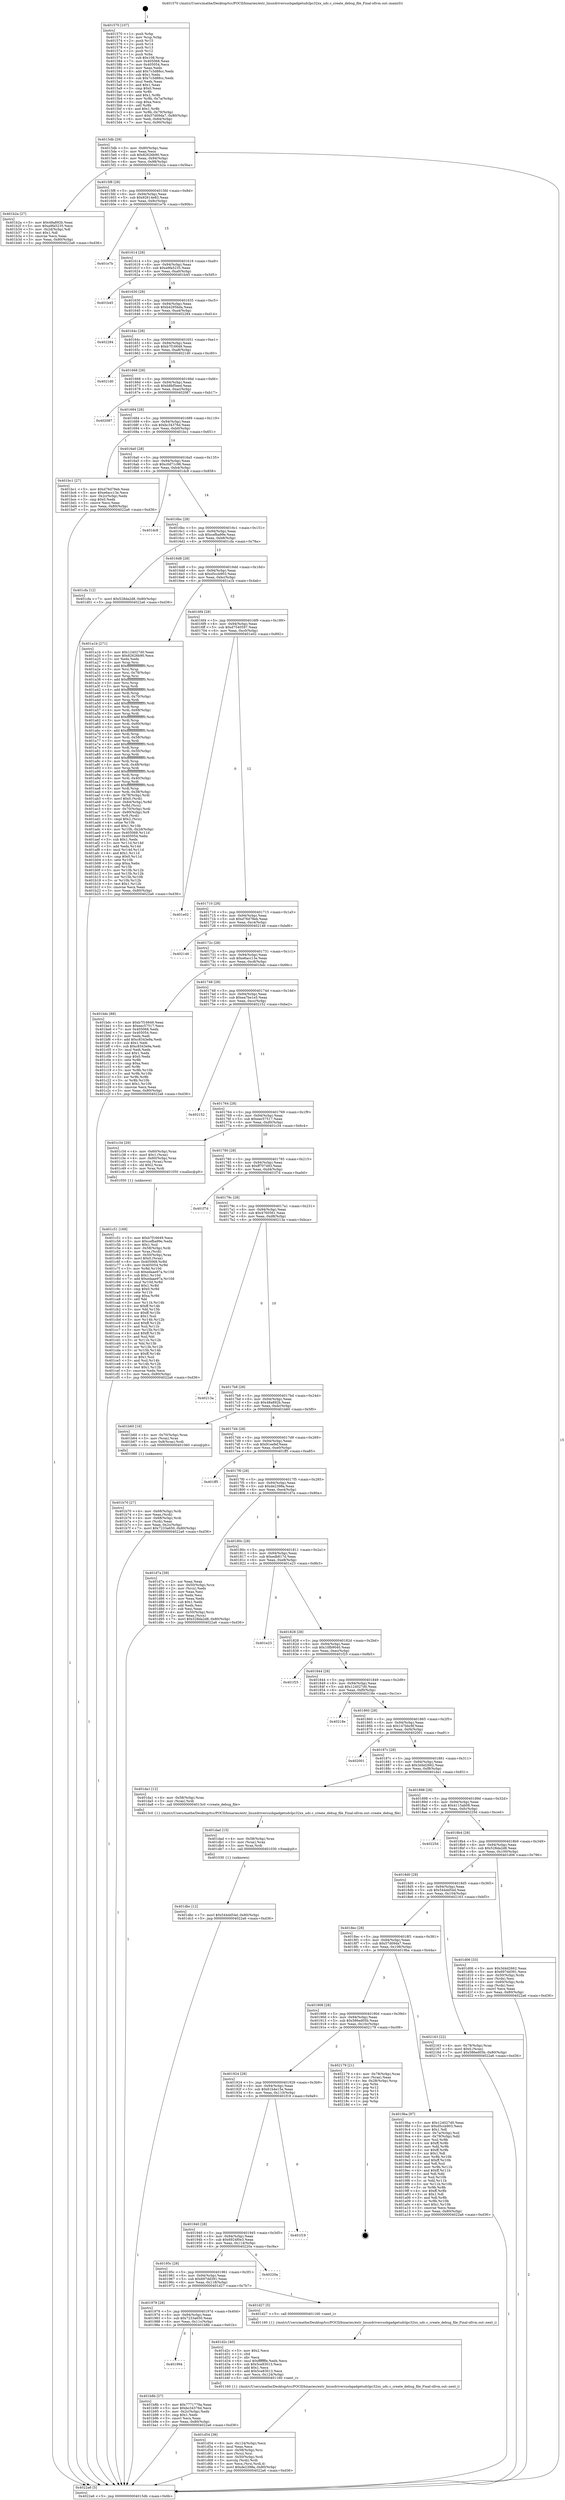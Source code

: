 digraph "0x401570" {
  label = "0x401570 (/mnt/c/Users/mathe/Desktop/tcc/POCII/binaries/extr_linuxdriversusbgadgetudclpc32xx_udc.c_create_debug_file_Final-ollvm.out::main(0))"
  labelloc = "t"
  node[shape=record]

  Entry [label="",width=0.3,height=0.3,shape=circle,fillcolor=black,style=filled]
  "0x4015db" [label="{
     0x4015db [29]\l
     | [instrs]\l
     &nbsp;&nbsp;0x4015db \<+3\>: mov -0x80(%rbp),%eax\l
     &nbsp;&nbsp;0x4015de \<+2\>: mov %eax,%ecx\l
     &nbsp;&nbsp;0x4015e0 \<+6\>: sub $0x82626b90,%ecx\l
     &nbsp;&nbsp;0x4015e6 \<+6\>: mov %eax,-0x94(%rbp)\l
     &nbsp;&nbsp;0x4015ec \<+6\>: mov %ecx,-0x98(%rbp)\l
     &nbsp;&nbsp;0x4015f2 \<+6\>: je 0000000000401b2a \<main+0x5ba\>\l
  }"]
  "0x401b2a" [label="{
     0x401b2a [27]\l
     | [instrs]\l
     &nbsp;&nbsp;0x401b2a \<+5\>: mov $0x48a892b,%eax\l
     &nbsp;&nbsp;0x401b2f \<+5\>: mov $0xa9fa5235,%ecx\l
     &nbsp;&nbsp;0x401b34 \<+3\>: mov -0x2d(%rbp),%dl\l
     &nbsp;&nbsp;0x401b37 \<+3\>: test $0x1,%dl\l
     &nbsp;&nbsp;0x401b3a \<+3\>: cmovne %ecx,%eax\l
     &nbsp;&nbsp;0x401b3d \<+3\>: mov %eax,-0x80(%rbp)\l
     &nbsp;&nbsp;0x401b40 \<+5\>: jmp 00000000004022a6 \<main+0xd36\>\l
  }"]
  "0x4015f8" [label="{
     0x4015f8 [28]\l
     | [instrs]\l
     &nbsp;&nbsp;0x4015f8 \<+5\>: jmp 00000000004015fd \<main+0x8d\>\l
     &nbsp;&nbsp;0x4015fd \<+6\>: mov -0x94(%rbp),%eax\l
     &nbsp;&nbsp;0x401603 \<+5\>: sub $0x92614e83,%eax\l
     &nbsp;&nbsp;0x401608 \<+6\>: mov %eax,-0x9c(%rbp)\l
     &nbsp;&nbsp;0x40160e \<+6\>: je 0000000000401e7b \<main+0x90b\>\l
  }"]
  Exit [label="",width=0.3,height=0.3,shape=circle,fillcolor=black,style=filled,peripheries=2]
  "0x401e7b" [label="{
     0x401e7b\l
  }", style=dashed]
  "0x401614" [label="{
     0x401614 [28]\l
     | [instrs]\l
     &nbsp;&nbsp;0x401614 \<+5\>: jmp 0000000000401619 \<main+0xa9\>\l
     &nbsp;&nbsp;0x401619 \<+6\>: mov -0x94(%rbp),%eax\l
     &nbsp;&nbsp;0x40161f \<+5\>: sub $0xa9fa5235,%eax\l
     &nbsp;&nbsp;0x401624 \<+6\>: mov %eax,-0xa0(%rbp)\l
     &nbsp;&nbsp;0x40162a \<+6\>: je 0000000000401b45 \<main+0x5d5\>\l
  }"]
  "0x401dbc" [label="{
     0x401dbc [12]\l
     | [instrs]\l
     &nbsp;&nbsp;0x401dbc \<+7\>: movl $0x544dd54d,-0x80(%rbp)\l
     &nbsp;&nbsp;0x401dc3 \<+5\>: jmp 00000000004022a6 \<main+0xd36\>\l
  }"]
  "0x401b45" [label="{
     0x401b45\l
  }", style=dashed]
  "0x401630" [label="{
     0x401630 [28]\l
     | [instrs]\l
     &nbsp;&nbsp;0x401630 \<+5\>: jmp 0000000000401635 \<main+0xc5\>\l
     &nbsp;&nbsp;0x401635 \<+6\>: mov -0x94(%rbp),%eax\l
     &nbsp;&nbsp;0x40163b \<+5\>: sub $0xb4295bda,%eax\l
     &nbsp;&nbsp;0x401640 \<+6\>: mov %eax,-0xa4(%rbp)\l
     &nbsp;&nbsp;0x401646 \<+6\>: je 0000000000402284 \<main+0xd14\>\l
  }"]
  "0x401dad" [label="{
     0x401dad [15]\l
     | [instrs]\l
     &nbsp;&nbsp;0x401dad \<+4\>: mov -0x58(%rbp),%rax\l
     &nbsp;&nbsp;0x401db1 \<+3\>: mov (%rax),%rax\l
     &nbsp;&nbsp;0x401db4 \<+3\>: mov %rax,%rdi\l
     &nbsp;&nbsp;0x401db7 \<+5\>: call 0000000000401030 \<free@plt\>\l
     | [calls]\l
     &nbsp;&nbsp;0x401030 \{1\} (unknown)\l
  }"]
  "0x402284" [label="{
     0x402284\l
  }", style=dashed]
  "0x40164c" [label="{
     0x40164c [28]\l
     | [instrs]\l
     &nbsp;&nbsp;0x40164c \<+5\>: jmp 0000000000401651 \<main+0xe1\>\l
     &nbsp;&nbsp;0x401651 \<+6\>: mov -0x94(%rbp),%eax\l
     &nbsp;&nbsp;0x401657 \<+5\>: sub $0xb7f16649,%eax\l
     &nbsp;&nbsp;0x40165c \<+6\>: mov %eax,-0xa8(%rbp)\l
     &nbsp;&nbsp;0x401662 \<+6\>: je 00000000004021d0 \<main+0xc60\>\l
  }"]
  "0x401d54" [label="{
     0x401d54 [38]\l
     | [instrs]\l
     &nbsp;&nbsp;0x401d54 \<+6\>: mov -0x124(%rbp),%ecx\l
     &nbsp;&nbsp;0x401d5a \<+3\>: imul %eax,%ecx\l
     &nbsp;&nbsp;0x401d5d \<+4\>: mov -0x58(%rbp),%rsi\l
     &nbsp;&nbsp;0x401d61 \<+3\>: mov (%rsi),%rsi\l
     &nbsp;&nbsp;0x401d64 \<+4\>: mov -0x50(%rbp),%rdi\l
     &nbsp;&nbsp;0x401d68 \<+3\>: movslq (%rdi),%rdi\l
     &nbsp;&nbsp;0x401d6b \<+3\>: mov %ecx,(%rsi,%rdi,4)\l
     &nbsp;&nbsp;0x401d6e \<+7\>: movl $0xde2398a,-0x80(%rbp)\l
     &nbsp;&nbsp;0x401d75 \<+5\>: jmp 00000000004022a6 \<main+0xd36\>\l
  }"]
  "0x4021d0" [label="{
     0x4021d0\l
  }", style=dashed]
  "0x401668" [label="{
     0x401668 [28]\l
     | [instrs]\l
     &nbsp;&nbsp;0x401668 \<+5\>: jmp 000000000040166d \<main+0xfd\>\l
     &nbsp;&nbsp;0x40166d \<+6\>: mov -0x94(%rbp),%eax\l
     &nbsp;&nbsp;0x401673 \<+5\>: sub $0xb8bf5eed,%eax\l
     &nbsp;&nbsp;0x401678 \<+6\>: mov %eax,-0xac(%rbp)\l
     &nbsp;&nbsp;0x40167e \<+6\>: je 0000000000402087 \<main+0xb17\>\l
  }"]
  "0x401d2c" [label="{
     0x401d2c [40]\l
     | [instrs]\l
     &nbsp;&nbsp;0x401d2c \<+5\>: mov $0x2,%ecx\l
     &nbsp;&nbsp;0x401d31 \<+1\>: cltd\l
     &nbsp;&nbsp;0x401d32 \<+2\>: idiv %ecx\l
     &nbsp;&nbsp;0x401d34 \<+6\>: imul $0xfffffffe,%edx,%ecx\l
     &nbsp;&nbsp;0x401d3a \<+6\>: sub $0x5ce83013,%ecx\l
     &nbsp;&nbsp;0x401d40 \<+3\>: add $0x1,%ecx\l
     &nbsp;&nbsp;0x401d43 \<+6\>: add $0x5ce83013,%ecx\l
     &nbsp;&nbsp;0x401d49 \<+6\>: mov %ecx,-0x124(%rbp)\l
     &nbsp;&nbsp;0x401d4f \<+5\>: call 0000000000401160 \<next_i\>\l
     | [calls]\l
     &nbsp;&nbsp;0x401160 \{1\} (/mnt/c/Users/mathe/Desktop/tcc/POCII/binaries/extr_linuxdriversusbgadgetudclpc32xx_udc.c_create_debug_file_Final-ollvm.out::next_i)\l
  }"]
  "0x402087" [label="{
     0x402087\l
  }", style=dashed]
  "0x401684" [label="{
     0x401684 [28]\l
     | [instrs]\l
     &nbsp;&nbsp;0x401684 \<+5\>: jmp 0000000000401689 \<main+0x119\>\l
     &nbsp;&nbsp;0x401689 \<+6\>: mov -0x94(%rbp),%eax\l
     &nbsp;&nbsp;0x40168f \<+5\>: sub $0xbc34376d,%eax\l
     &nbsp;&nbsp;0x401694 \<+6\>: mov %eax,-0xb0(%rbp)\l
     &nbsp;&nbsp;0x40169a \<+6\>: je 0000000000401bc1 \<main+0x651\>\l
  }"]
  "0x401c51" [label="{
     0x401c51 [169]\l
     | [instrs]\l
     &nbsp;&nbsp;0x401c51 \<+5\>: mov $0xb7f16649,%ecx\l
     &nbsp;&nbsp;0x401c56 \<+5\>: mov $0xcefba99e,%edx\l
     &nbsp;&nbsp;0x401c5b \<+3\>: mov $0x1,%sil\l
     &nbsp;&nbsp;0x401c5e \<+4\>: mov -0x58(%rbp),%rdi\l
     &nbsp;&nbsp;0x401c62 \<+3\>: mov %rax,(%rdi)\l
     &nbsp;&nbsp;0x401c65 \<+4\>: mov -0x50(%rbp),%rax\l
     &nbsp;&nbsp;0x401c69 \<+6\>: movl $0x0,(%rax)\l
     &nbsp;&nbsp;0x401c6f \<+8\>: mov 0x405068,%r8d\l
     &nbsp;&nbsp;0x401c77 \<+8\>: mov 0x405054,%r9d\l
     &nbsp;&nbsp;0x401c7f \<+3\>: mov %r8d,%r10d\l
     &nbsp;&nbsp;0x401c82 \<+7\>: sub $0xedaae97a,%r10d\l
     &nbsp;&nbsp;0x401c89 \<+4\>: sub $0x1,%r10d\l
     &nbsp;&nbsp;0x401c8d \<+7\>: add $0xedaae97a,%r10d\l
     &nbsp;&nbsp;0x401c94 \<+4\>: imul %r10d,%r8d\l
     &nbsp;&nbsp;0x401c98 \<+4\>: and $0x1,%r8d\l
     &nbsp;&nbsp;0x401c9c \<+4\>: cmp $0x0,%r8d\l
     &nbsp;&nbsp;0x401ca0 \<+4\>: sete %r11b\l
     &nbsp;&nbsp;0x401ca4 \<+4\>: cmp $0xa,%r9d\l
     &nbsp;&nbsp;0x401ca8 \<+3\>: setl %bl\l
     &nbsp;&nbsp;0x401cab \<+3\>: mov %r11b,%r14b\l
     &nbsp;&nbsp;0x401cae \<+4\>: xor $0xff,%r14b\l
     &nbsp;&nbsp;0x401cb2 \<+3\>: mov %bl,%r15b\l
     &nbsp;&nbsp;0x401cb5 \<+4\>: xor $0xff,%r15b\l
     &nbsp;&nbsp;0x401cb9 \<+4\>: xor $0x1,%sil\l
     &nbsp;&nbsp;0x401cbd \<+3\>: mov %r14b,%r12b\l
     &nbsp;&nbsp;0x401cc0 \<+4\>: and $0xff,%r12b\l
     &nbsp;&nbsp;0x401cc4 \<+3\>: and %sil,%r11b\l
     &nbsp;&nbsp;0x401cc7 \<+3\>: mov %r15b,%r13b\l
     &nbsp;&nbsp;0x401cca \<+4\>: and $0xff,%r13b\l
     &nbsp;&nbsp;0x401cce \<+3\>: and %sil,%bl\l
     &nbsp;&nbsp;0x401cd1 \<+3\>: or %r11b,%r12b\l
     &nbsp;&nbsp;0x401cd4 \<+3\>: or %bl,%r13b\l
     &nbsp;&nbsp;0x401cd7 \<+3\>: xor %r13b,%r12b\l
     &nbsp;&nbsp;0x401cda \<+3\>: or %r15b,%r14b\l
     &nbsp;&nbsp;0x401cdd \<+4\>: xor $0xff,%r14b\l
     &nbsp;&nbsp;0x401ce1 \<+4\>: or $0x1,%sil\l
     &nbsp;&nbsp;0x401ce5 \<+3\>: and %sil,%r14b\l
     &nbsp;&nbsp;0x401ce8 \<+3\>: or %r14b,%r12b\l
     &nbsp;&nbsp;0x401ceb \<+4\>: test $0x1,%r12b\l
     &nbsp;&nbsp;0x401cef \<+3\>: cmovne %edx,%ecx\l
     &nbsp;&nbsp;0x401cf2 \<+3\>: mov %ecx,-0x80(%rbp)\l
     &nbsp;&nbsp;0x401cf5 \<+5\>: jmp 00000000004022a6 \<main+0xd36\>\l
  }"]
  "0x401bc1" [label="{
     0x401bc1 [27]\l
     | [instrs]\l
     &nbsp;&nbsp;0x401bc1 \<+5\>: mov $0xd76d78eb,%eax\l
     &nbsp;&nbsp;0x401bc6 \<+5\>: mov $0xe6acc13e,%ecx\l
     &nbsp;&nbsp;0x401bcb \<+3\>: mov -0x2c(%rbp),%edx\l
     &nbsp;&nbsp;0x401bce \<+3\>: cmp $0x0,%edx\l
     &nbsp;&nbsp;0x401bd1 \<+3\>: cmove %ecx,%eax\l
     &nbsp;&nbsp;0x401bd4 \<+3\>: mov %eax,-0x80(%rbp)\l
     &nbsp;&nbsp;0x401bd7 \<+5\>: jmp 00000000004022a6 \<main+0xd36\>\l
  }"]
  "0x4016a0" [label="{
     0x4016a0 [28]\l
     | [instrs]\l
     &nbsp;&nbsp;0x4016a0 \<+5\>: jmp 00000000004016a5 \<main+0x135\>\l
     &nbsp;&nbsp;0x4016a5 \<+6\>: mov -0x94(%rbp),%eax\l
     &nbsp;&nbsp;0x4016ab \<+5\>: sub $0xc0d71c96,%eax\l
     &nbsp;&nbsp;0x4016b0 \<+6\>: mov %eax,-0xb4(%rbp)\l
     &nbsp;&nbsp;0x4016b6 \<+6\>: je 0000000000401dc8 \<main+0x858\>\l
  }"]
  "0x401994" [label="{
     0x401994\l
  }", style=dashed]
  "0x401dc8" [label="{
     0x401dc8\l
  }", style=dashed]
  "0x4016bc" [label="{
     0x4016bc [28]\l
     | [instrs]\l
     &nbsp;&nbsp;0x4016bc \<+5\>: jmp 00000000004016c1 \<main+0x151\>\l
     &nbsp;&nbsp;0x4016c1 \<+6\>: mov -0x94(%rbp),%eax\l
     &nbsp;&nbsp;0x4016c7 \<+5\>: sub $0xcefba99e,%eax\l
     &nbsp;&nbsp;0x4016cc \<+6\>: mov %eax,-0xb8(%rbp)\l
     &nbsp;&nbsp;0x4016d2 \<+6\>: je 0000000000401cfa \<main+0x78a\>\l
  }"]
  "0x401b8b" [label="{
     0x401b8b [27]\l
     | [instrs]\l
     &nbsp;&nbsp;0x401b8b \<+5\>: mov $0x7771779a,%eax\l
     &nbsp;&nbsp;0x401b90 \<+5\>: mov $0xbc34376d,%ecx\l
     &nbsp;&nbsp;0x401b95 \<+3\>: mov -0x2c(%rbp),%edx\l
     &nbsp;&nbsp;0x401b98 \<+3\>: cmp $0x1,%edx\l
     &nbsp;&nbsp;0x401b9b \<+3\>: cmovl %ecx,%eax\l
     &nbsp;&nbsp;0x401b9e \<+3\>: mov %eax,-0x80(%rbp)\l
     &nbsp;&nbsp;0x401ba1 \<+5\>: jmp 00000000004022a6 \<main+0xd36\>\l
  }"]
  "0x401cfa" [label="{
     0x401cfa [12]\l
     | [instrs]\l
     &nbsp;&nbsp;0x401cfa \<+7\>: movl $0x528da2d8,-0x80(%rbp)\l
     &nbsp;&nbsp;0x401d01 \<+5\>: jmp 00000000004022a6 \<main+0xd36\>\l
  }"]
  "0x4016d8" [label="{
     0x4016d8 [28]\l
     | [instrs]\l
     &nbsp;&nbsp;0x4016d8 \<+5\>: jmp 00000000004016dd \<main+0x16d\>\l
     &nbsp;&nbsp;0x4016dd \<+6\>: mov -0x94(%rbp),%eax\l
     &nbsp;&nbsp;0x4016e3 \<+5\>: sub $0xd5ccb903,%eax\l
     &nbsp;&nbsp;0x4016e8 \<+6\>: mov %eax,-0xbc(%rbp)\l
     &nbsp;&nbsp;0x4016ee \<+6\>: je 0000000000401a1b \<main+0x4ab\>\l
  }"]
  "0x401978" [label="{
     0x401978 [28]\l
     | [instrs]\l
     &nbsp;&nbsp;0x401978 \<+5\>: jmp 000000000040197d \<main+0x40d\>\l
     &nbsp;&nbsp;0x40197d \<+6\>: mov -0x94(%rbp),%eax\l
     &nbsp;&nbsp;0x401983 \<+5\>: sub $0x7233a650,%eax\l
     &nbsp;&nbsp;0x401988 \<+6\>: mov %eax,-0x11c(%rbp)\l
     &nbsp;&nbsp;0x40198e \<+6\>: je 0000000000401b8b \<main+0x61b\>\l
  }"]
  "0x401a1b" [label="{
     0x401a1b [271]\l
     | [instrs]\l
     &nbsp;&nbsp;0x401a1b \<+5\>: mov $0x124027d0,%eax\l
     &nbsp;&nbsp;0x401a20 \<+5\>: mov $0x82626b90,%ecx\l
     &nbsp;&nbsp;0x401a25 \<+2\>: xor %edx,%edx\l
     &nbsp;&nbsp;0x401a27 \<+3\>: mov %rsp,%rsi\l
     &nbsp;&nbsp;0x401a2a \<+4\>: add $0xfffffffffffffff0,%rsi\l
     &nbsp;&nbsp;0x401a2e \<+3\>: mov %rsi,%rsp\l
     &nbsp;&nbsp;0x401a31 \<+4\>: mov %rsi,-0x78(%rbp)\l
     &nbsp;&nbsp;0x401a35 \<+3\>: mov %rsp,%rsi\l
     &nbsp;&nbsp;0x401a38 \<+4\>: add $0xfffffffffffffff0,%rsi\l
     &nbsp;&nbsp;0x401a3c \<+3\>: mov %rsi,%rsp\l
     &nbsp;&nbsp;0x401a3f \<+3\>: mov %rsp,%rdi\l
     &nbsp;&nbsp;0x401a42 \<+4\>: add $0xfffffffffffffff0,%rdi\l
     &nbsp;&nbsp;0x401a46 \<+3\>: mov %rdi,%rsp\l
     &nbsp;&nbsp;0x401a49 \<+4\>: mov %rdi,-0x70(%rbp)\l
     &nbsp;&nbsp;0x401a4d \<+3\>: mov %rsp,%rdi\l
     &nbsp;&nbsp;0x401a50 \<+4\>: add $0xfffffffffffffff0,%rdi\l
     &nbsp;&nbsp;0x401a54 \<+3\>: mov %rdi,%rsp\l
     &nbsp;&nbsp;0x401a57 \<+4\>: mov %rdi,-0x68(%rbp)\l
     &nbsp;&nbsp;0x401a5b \<+3\>: mov %rsp,%rdi\l
     &nbsp;&nbsp;0x401a5e \<+4\>: add $0xfffffffffffffff0,%rdi\l
     &nbsp;&nbsp;0x401a62 \<+3\>: mov %rdi,%rsp\l
     &nbsp;&nbsp;0x401a65 \<+4\>: mov %rdi,-0x60(%rbp)\l
     &nbsp;&nbsp;0x401a69 \<+3\>: mov %rsp,%rdi\l
     &nbsp;&nbsp;0x401a6c \<+4\>: add $0xfffffffffffffff0,%rdi\l
     &nbsp;&nbsp;0x401a70 \<+3\>: mov %rdi,%rsp\l
     &nbsp;&nbsp;0x401a73 \<+4\>: mov %rdi,-0x58(%rbp)\l
     &nbsp;&nbsp;0x401a77 \<+3\>: mov %rsp,%rdi\l
     &nbsp;&nbsp;0x401a7a \<+4\>: add $0xfffffffffffffff0,%rdi\l
     &nbsp;&nbsp;0x401a7e \<+3\>: mov %rdi,%rsp\l
     &nbsp;&nbsp;0x401a81 \<+4\>: mov %rdi,-0x50(%rbp)\l
     &nbsp;&nbsp;0x401a85 \<+3\>: mov %rsp,%rdi\l
     &nbsp;&nbsp;0x401a88 \<+4\>: add $0xfffffffffffffff0,%rdi\l
     &nbsp;&nbsp;0x401a8c \<+3\>: mov %rdi,%rsp\l
     &nbsp;&nbsp;0x401a8f \<+4\>: mov %rdi,-0x48(%rbp)\l
     &nbsp;&nbsp;0x401a93 \<+3\>: mov %rsp,%rdi\l
     &nbsp;&nbsp;0x401a96 \<+4\>: add $0xfffffffffffffff0,%rdi\l
     &nbsp;&nbsp;0x401a9a \<+3\>: mov %rdi,%rsp\l
     &nbsp;&nbsp;0x401a9d \<+4\>: mov %rdi,-0x40(%rbp)\l
     &nbsp;&nbsp;0x401aa1 \<+3\>: mov %rsp,%rdi\l
     &nbsp;&nbsp;0x401aa4 \<+4\>: add $0xfffffffffffffff0,%rdi\l
     &nbsp;&nbsp;0x401aa8 \<+3\>: mov %rdi,%rsp\l
     &nbsp;&nbsp;0x401aab \<+4\>: mov %rdi,-0x38(%rbp)\l
     &nbsp;&nbsp;0x401aaf \<+4\>: mov -0x78(%rbp),%rdi\l
     &nbsp;&nbsp;0x401ab3 \<+6\>: movl $0x0,(%rdi)\l
     &nbsp;&nbsp;0x401ab9 \<+7\>: mov -0x84(%rbp),%r8d\l
     &nbsp;&nbsp;0x401ac0 \<+3\>: mov %r8d,(%rsi)\l
     &nbsp;&nbsp;0x401ac3 \<+4\>: mov -0x70(%rbp),%rdi\l
     &nbsp;&nbsp;0x401ac7 \<+7\>: mov -0x90(%rbp),%r9\l
     &nbsp;&nbsp;0x401ace \<+3\>: mov %r9,(%rdi)\l
     &nbsp;&nbsp;0x401ad1 \<+3\>: cmpl $0x2,(%rsi)\l
     &nbsp;&nbsp;0x401ad4 \<+4\>: setne %r10b\l
     &nbsp;&nbsp;0x401ad8 \<+4\>: and $0x1,%r10b\l
     &nbsp;&nbsp;0x401adc \<+4\>: mov %r10b,-0x2d(%rbp)\l
     &nbsp;&nbsp;0x401ae0 \<+8\>: mov 0x405068,%r11d\l
     &nbsp;&nbsp;0x401ae8 \<+7\>: mov 0x405054,%ebx\l
     &nbsp;&nbsp;0x401aef \<+3\>: sub $0x1,%edx\l
     &nbsp;&nbsp;0x401af2 \<+3\>: mov %r11d,%r14d\l
     &nbsp;&nbsp;0x401af5 \<+3\>: add %edx,%r14d\l
     &nbsp;&nbsp;0x401af8 \<+4\>: imul %r14d,%r11d\l
     &nbsp;&nbsp;0x401afc \<+4\>: and $0x1,%r11d\l
     &nbsp;&nbsp;0x401b00 \<+4\>: cmp $0x0,%r11d\l
     &nbsp;&nbsp;0x401b04 \<+4\>: sete %r10b\l
     &nbsp;&nbsp;0x401b08 \<+3\>: cmp $0xa,%ebx\l
     &nbsp;&nbsp;0x401b0b \<+4\>: setl %r15b\l
     &nbsp;&nbsp;0x401b0f \<+3\>: mov %r10b,%r12b\l
     &nbsp;&nbsp;0x401b12 \<+3\>: and %r15b,%r12b\l
     &nbsp;&nbsp;0x401b15 \<+3\>: xor %r15b,%r10b\l
     &nbsp;&nbsp;0x401b18 \<+3\>: or %r10b,%r12b\l
     &nbsp;&nbsp;0x401b1b \<+4\>: test $0x1,%r12b\l
     &nbsp;&nbsp;0x401b1f \<+3\>: cmovne %ecx,%eax\l
     &nbsp;&nbsp;0x401b22 \<+3\>: mov %eax,-0x80(%rbp)\l
     &nbsp;&nbsp;0x401b25 \<+5\>: jmp 00000000004022a6 \<main+0xd36\>\l
  }"]
  "0x4016f4" [label="{
     0x4016f4 [28]\l
     | [instrs]\l
     &nbsp;&nbsp;0x4016f4 \<+5\>: jmp 00000000004016f9 \<main+0x189\>\l
     &nbsp;&nbsp;0x4016f9 \<+6\>: mov -0x94(%rbp),%eax\l
     &nbsp;&nbsp;0x4016ff \<+5\>: sub $0xd7540597,%eax\l
     &nbsp;&nbsp;0x401704 \<+6\>: mov %eax,-0xc0(%rbp)\l
     &nbsp;&nbsp;0x40170a \<+6\>: je 0000000000401e02 \<main+0x892\>\l
  }"]
  "0x401d27" [label="{
     0x401d27 [5]\l
     | [instrs]\l
     &nbsp;&nbsp;0x401d27 \<+5\>: call 0000000000401160 \<next_i\>\l
     | [calls]\l
     &nbsp;&nbsp;0x401160 \{1\} (/mnt/c/Users/mathe/Desktop/tcc/POCII/binaries/extr_linuxdriversusbgadgetudclpc32xx_udc.c_create_debug_file_Final-ollvm.out::next_i)\l
  }"]
  "0x401e02" [label="{
     0x401e02\l
  }", style=dashed]
  "0x401710" [label="{
     0x401710 [28]\l
     | [instrs]\l
     &nbsp;&nbsp;0x401710 \<+5\>: jmp 0000000000401715 \<main+0x1a5\>\l
     &nbsp;&nbsp;0x401715 \<+6\>: mov -0x94(%rbp),%eax\l
     &nbsp;&nbsp;0x40171b \<+5\>: sub $0xd76d78eb,%eax\l
     &nbsp;&nbsp;0x401720 \<+6\>: mov %eax,-0xc4(%rbp)\l
     &nbsp;&nbsp;0x401726 \<+6\>: je 0000000000402146 \<main+0xbd6\>\l
  }"]
  "0x40195c" [label="{
     0x40195c [28]\l
     | [instrs]\l
     &nbsp;&nbsp;0x40195c \<+5\>: jmp 0000000000401961 \<main+0x3f1\>\l
     &nbsp;&nbsp;0x401961 \<+6\>: mov -0x94(%rbp),%eax\l
     &nbsp;&nbsp;0x401967 \<+5\>: sub $0x697dd391,%eax\l
     &nbsp;&nbsp;0x40196c \<+6\>: mov %eax,-0x118(%rbp)\l
     &nbsp;&nbsp;0x401972 \<+6\>: je 0000000000401d27 \<main+0x7b7\>\l
  }"]
  "0x402146" [label="{
     0x402146\l
  }", style=dashed]
  "0x40172c" [label="{
     0x40172c [28]\l
     | [instrs]\l
     &nbsp;&nbsp;0x40172c \<+5\>: jmp 0000000000401731 \<main+0x1c1\>\l
     &nbsp;&nbsp;0x401731 \<+6\>: mov -0x94(%rbp),%eax\l
     &nbsp;&nbsp;0x401737 \<+5\>: sub $0xe6acc13e,%eax\l
     &nbsp;&nbsp;0x40173c \<+6\>: mov %eax,-0xc8(%rbp)\l
     &nbsp;&nbsp;0x401742 \<+6\>: je 0000000000401bdc \<main+0x66c\>\l
  }"]
  "0x40220a" [label="{
     0x40220a\l
  }", style=dashed]
  "0x401bdc" [label="{
     0x401bdc [88]\l
     | [instrs]\l
     &nbsp;&nbsp;0x401bdc \<+5\>: mov $0xb7f16649,%eax\l
     &nbsp;&nbsp;0x401be1 \<+5\>: mov $0xeec57517,%ecx\l
     &nbsp;&nbsp;0x401be6 \<+7\>: mov 0x405068,%edx\l
     &nbsp;&nbsp;0x401bed \<+7\>: mov 0x405054,%esi\l
     &nbsp;&nbsp;0x401bf4 \<+2\>: mov %edx,%edi\l
     &nbsp;&nbsp;0x401bf6 \<+6\>: add $0xc8343e9a,%edi\l
     &nbsp;&nbsp;0x401bfc \<+3\>: sub $0x1,%edi\l
     &nbsp;&nbsp;0x401bff \<+6\>: sub $0xc8343e9a,%edi\l
     &nbsp;&nbsp;0x401c05 \<+3\>: imul %edi,%edx\l
     &nbsp;&nbsp;0x401c08 \<+3\>: and $0x1,%edx\l
     &nbsp;&nbsp;0x401c0b \<+3\>: cmp $0x0,%edx\l
     &nbsp;&nbsp;0x401c0e \<+4\>: sete %r8b\l
     &nbsp;&nbsp;0x401c12 \<+3\>: cmp $0xa,%esi\l
     &nbsp;&nbsp;0x401c15 \<+4\>: setl %r9b\l
     &nbsp;&nbsp;0x401c19 \<+3\>: mov %r8b,%r10b\l
     &nbsp;&nbsp;0x401c1c \<+3\>: and %r9b,%r10b\l
     &nbsp;&nbsp;0x401c1f \<+3\>: xor %r9b,%r8b\l
     &nbsp;&nbsp;0x401c22 \<+3\>: or %r8b,%r10b\l
     &nbsp;&nbsp;0x401c25 \<+4\>: test $0x1,%r10b\l
     &nbsp;&nbsp;0x401c29 \<+3\>: cmovne %ecx,%eax\l
     &nbsp;&nbsp;0x401c2c \<+3\>: mov %eax,-0x80(%rbp)\l
     &nbsp;&nbsp;0x401c2f \<+5\>: jmp 00000000004022a6 \<main+0xd36\>\l
  }"]
  "0x401748" [label="{
     0x401748 [28]\l
     | [instrs]\l
     &nbsp;&nbsp;0x401748 \<+5\>: jmp 000000000040174d \<main+0x1dd\>\l
     &nbsp;&nbsp;0x40174d \<+6\>: mov -0x94(%rbp),%eax\l
     &nbsp;&nbsp;0x401753 \<+5\>: sub $0xea7be1e5,%eax\l
     &nbsp;&nbsp;0x401758 \<+6\>: mov %eax,-0xcc(%rbp)\l
     &nbsp;&nbsp;0x40175e \<+6\>: je 0000000000402152 \<main+0xbe2\>\l
  }"]
  "0x401940" [label="{
     0x401940 [28]\l
     | [instrs]\l
     &nbsp;&nbsp;0x401940 \<+5\>: jmp 0000000000401945 \<main+0x3d5\>\l
     &nbsp;&nbsp;0x401945 \<+6\>: mov -0x94(%rbp),%eax\l
     &nbsp;&nbsp;0x40194b \<+5\>: sub $0x6924f0e3,%eax\l
     &nbsp;&nbsp;0x401950 \<+6\>: mov %eax,-0x114(%rbp)\l
     &nbsp;&nbsp;0x401956 \<+6\>: je 000000000040220a \<main+0xc9a\>\l
  }"]
  "0x402152" [label="{
     0x402152\l
  }", style=dashed]
  "0x401764" [label="{
     0x401764 [28]\l
     | [instrs]\l
     &nbsp;&nbsp;0x401764 \<+5\>: jmp 0000000000401769 \<main+0x1f9\>\l
     &nbsp;&nbsp;0x401769 \<+6\>: mov -0x94(%rbp),%eax\l
     &nbsp;&nbsp;0x40176f \<+5\>: sub $0xeec57517,%eax\l
     &nbsp;&nbsp;0x401774 \<+6\>: mov %eax,-0xd0(%rbp)\l
     &nbsp;&nbsp;0x40177a \<+6\>: je 0000000000401c34 \<main+0x6c4\>\l
  }"]
  "0x401f19" [label="{
     0x401f19\l
  }", style=dashed]
  "0x401c34" [label="{
     0x401c34 [29]\l
     | [instrs]\l
     &nbsp;&nbsp;0x401c34 \<+4\>: mov -0x60(%rbp),%rax\l
     &nbsp;&nbsp;0x401c38 \<+6\>: movl $0x1,(%rax)\l
     &nbsp;&nbsp;0x401c3e \<+4\>: mov -0x60(%rbp),%rax\l
     &nbsp;&nbsp;0x401c42 \<+3\>: movslq (%rax),%rax\l
     &nbsp;&nbsp;0x401c45 \<+4\>: shl $0x2,%rax\l
     &nbsp;&nbsp;0x401c49 \<+3\>: mov %rax,%rdi\l
     &nbsp;&nbsp;0x401c4c \<+5\>: call 0000000000401050 \<malloc@plt\>\l
     | [calls]\l
     &nbsp;&nbsp;0x401050 \{1\} (unknown)\l
  }"]
  "0x401780" [label="{
     0x401780 [28]\l
     | [instrs]\l
     &nbsp;&nbsp;0x401780 \<+5\>: jmp 0000000000401785 \<main+0x215\>\l
     &nbsp;&nbsp;0x401785 \<+6\>: mov -0x94(%rbp),%eax\l
     &nbsp;&nbsp;0x40178b \<+5\>: sub $0xff707493,%eax\l
     &nbsp;&nbsp;0x401790 \<+6\>: mov %eax,-0xd4(%rbp)\l
     &nbsp;&nbsp;0x401796 \<+6\>: je 0000000000401f7d \<main+0xa0d\>\l
  }"]
  "0x401924" [label="{
     0x401924 [28]\l
     | [instrs]\l
     &nbsp;&nbsp;0x401924 \<+5\>: jmp 0000000000401929 \<main+0x3b9\>\l
     &nbsp;&nbsp;0x401929 \<+6\>: mov -0x94(%rbp),%eax\l
     &nbsp;&nbsp;0x40192f \<+5\>: sub $0x61b4e15e,%eax\l
     &nbsp;&nbsp;0x401934 \<+6\>: mov %eax,-0x110(%rbp)\l
     &nbsp;&nbsp;0x40193a \<+6\>: je 0000000000401f19 \<main+0x9a9\>\l
  }"]
  "0x401f7d" [label="{
     0x401f7d\l
  }", style=dashed]
  "0x40179c" [label="{
     0x40179c [28]\l
     | [instrs]\l
     &nbsp;&nbsp;0x40179c \<+5\>: jmp 00000000004017a1 \<main+0x231\>\l
     &nbsp;&nbsp;0x4017a1 \<+6\>: mov -0x94(%rbp),%eax\l
     &nbsp;&nbsp;0x4017a7 \<+5\>: sub $0x4760561,%eax\l
     &nbsp;&nbsp;0x4017ac \<+6\>: mov %eax,-0xd8(%rbp)\l
     &nbsp;&nbsp;0x4017b2 \<+6\>: je 000000000040213a \<main+0xbca\>\l
  }"]
  "0x402179" [label="{
     0x402179 [21]\l
     | [instrs]\l
     &nbsp;&nbsp;0x402179 \<+4\>: mov -0x78(%rbp),%rax\l
     &nbsp;&nbsp;0x40217d \<+2\>: mov (%rax),%eax\l
     &nbsp;&nbsp;0x40217f \<+4\>: lea -0x28(%rbp),%rsp\l
     &nbsp;&nbsp;0x402183 \<+1\>: pop %rbx\l
     &nbsp;&nbsp;0x402184 \<+2\>: pop %r12\l
     &nbsp;&nbsp;0x402186 \<+2\>: pop %r13\l
     &nbsp;&nbsp;0x402188 \<+2\>: pop %r14\l
     &nbsp;&nbsp;0x40218a \<+2\>: pop %r15\l
     &nbsp;&nbsp;0x40218c \<+1\>: pop %rbp\l
     &nbsp;&nbsp;0x40218d \<+1\>: ret\l
  }"]
  "0x40213a" [label="{
     0x40213a\l
  }", style=dashed]
  "0x4017b8" [label="{
     0x4017b8 [28]\l
     | [instrs]\l
     &nbsp;&nbsp;0x4017b8 \<+5\>: jmp 00000000004017bd \<main+0x24d\>\l
     &nbsp;&nbsp;0x4017bd \<+6\>: mov -0x94(%rbp),%eax\l
     &nbsp;&nbsp;0x4017c3 \<+5\>: sub $0x48a892b,%eax\l
     &nbsp;&nbsp;0x4017c8 \<+6\>: mov %eax,-0xdc(%rbp)\l
     &nbsp;&nbsp;0x4017ce \<+6\>: je 0000000000401b60 \<main+0x5f0\>\l
  }"]
  "0x401b70" [label="{
     0x401b70 [27]\l
     | [instrs]\l
     &nbsp;&nbsp;0x401b70 \<+4\>: mov -0x68(%rbp),%rdi\l
     &nbsp;&nbsp;0x401b74 \<+2\>: mov %eax,(%rdi)\l
     &nbsp;&nbsp;0x401b76 \<+4\>: mov -0x68(%rbp),%rdi\l
     &nbsp;&nbsp;0x401b7a \<+2\>: mov (%rdi),%eax\l
     &nbsp;&nbsp;0x401b7c \<+3\>: mov %eax,-0x2c(%rbp)\l
     &nbsp;&nbsp;0x401b7f \<+7\>: movl $0x7233a650,-0x80(%rbp)\l
     &nbsp;&nbsp;0x401b86 \<+5\>: jmp 00000000004022a6 \<main+0xd36\>\l
  }"]
  "0x401b60" [label="{
     0x401b60 [16]\l
     | [instrs]\l
     &nbsp;&nbsp;0x401b60 \<+4\>: mov -0x70(%rbp),%rax\l
     &nbsp;&nbsp;0x401b64 \<+3\>: mov (%rax),%rax\l
     &nbsp;&nbsp;0x401b67 \<+4\>: mov 0x8(%rax),%rdi\l
     &nbsp;&nbsp;0x401b6b \<+5\>: call 0000000000401060 \<atoi@plt\>\l
     | [calls]\l
     &nbsp;&nbsp;0x401060 \{1\} (unknown)\l
  }"]
  "0x4017d4" [label="{
     0x4017d4 [28]\l
     | [instrs]\l
     &nbsp;&nbsp;0x4017d4 \<+5\>: jmp 00000000004017d9 \<main+0x269\>\l
     &nbsp;&nbsp;0x4017d9 \<+6\>: mov -0x94(%rbp),%eax\l
     &nbsp;&nbsp;0x4017df \<+5\>: sub $0x91eefef,%eax\l
     &nbsp;&nbsp;0x4017e4 \<+6\>: mov %eax,-0xe0(%rbp)\l
     &nbsp;&nbsp;0x4017ea \<+6\>: je 0000000000401ff5 \<main+0xa85\>\l
  }"]
  "0x401570" [label="{
     0x401570 [107]\l
     | [instrs]\l
     &nbsp;&nbsp;0x401570 \<+1\>: push %rbp\l
     &nbsp;&nbsp;0x401571 \<+3\>: mov %rsp,%rbp\l
     &nbsp;&nbsp;0x401574 \<+2\>: push %r15\l
     &nbsp;&nbsp;0x401576 \<+2\>: push %r14\l
     &nbsp;&nbsp;0x401578 \<+2\>: push %r13\l
     &nbsp;&nbsp;0x40157a \<+2\>: push %r12\l
     &nbsp;&nbsp;0x40157c \<+1\>: push %rbx\l
     &nbsp;&nbsp;0x40157d \<+7\>: sub $0x108,%rsp\l
     &nbsp;&nbsp;0x401584 \<+7\>: mov 0x405068,%eax\l
     &nbsp;&nbsp;0x40158b \<+7\>: mov 0x405054,%ecx\l
     &nbsp;&nbsp;0x401592 \<+2\>: mov %eax,%edx\l
     &nbsp;&nbsp;0x401594 \<+6\>: add $0x7c3d88cc,%edx\l
     &nbsp;&nbsp;0x40159a \<+3\>: sub $0x1,%edx\l
     &nbsp;&nbsp;0x40159d \<+6\>: sub $0x7c3d88cc,%edx\l
     &nbsp;&nbsp;0x4015a3 \<+3\>: imul %edx,%eax\l
     &nbsp;&nbsp;0x4015a6 \<+3\>: and $0x1,%eax\l
     &nbsp;&nbsp;0x4015a9 \<+3\>: cmp $0x0,%eax\l
     &nbsp;&nbsp;0x4015ac \<+4\>: sete %r8b\l
     &nbsp;&nbsp;0x4015b0 \<+4\>: and $0x1,%r8b\l
     &nbsp;&nbsp;0x4015b4 \<+4\>: mov %r8b,-0x7a(%rbp)\l
     &nbsp;&nbsp;0x4015b8 \<+3\>: cmp $0xa,%ecx\l
     &nbsp;&nbsp;0x4015bb \<+4\>: setl %r8b\l
     &nbsp;&nbsp;0x4015bf \<+4\>: and $0x1,%r8b\l
     &nbsp;&nbsp;0x4015c3 \<+4\>: mov %r8b,-0x79(%rbp)\l
     &nbsp;&nbsp;0x4015c7 \<+7\>: movl $0x57d09da7,-0x80(%rbp)\l
     &nbsp;&nbsp;0x4015ce \<+6\>: mov %edi,-0x84(%rbp)\l
     &nbsp;&nbsp;0x4015d4 \<+7\>: mov %rsi,-0x90(%rbp)\l
  }"]
  "0x401ff5" [label="{
     0x401ff5\l
  }", style=dashed]
  "0x4017f0" [label="{
     0x4017f0 [28]\l
     | [instrs]\l
     &nbsp;&nbsp;0x4017f0 \<+5\>: jmp 00000000004017f5 \<main+0x285\>\l
     &nbsp;&nbsp;0x4017f5 \<+6\>: mov -0x94(%rbp),%eax\l
     &nbsp;&nbsp;0x4017fb \<+5\>: sub $0xde2398a,%eax\l
     &nbsp;&nbsp;0x401800 \<+6\>: mov %eax,-0xe4(%rbp)\l
     &nbsp;&nbsp;0x401806 \<+6\>: je 0000000000401d7a \<main+0x80a\>\l
  }"]
  "0x4022a6" [label="{
     0x4022a6 [5]\l
     | [instrs]\l
     &nbsp;&nbsp;0x4022a6 \<+5\>: jmp 00000000004015db \<main+0x6b\>\l
  }"]
  "0x401d7a" [label="{
     0x401d7a [39]\l
     | [instrs]\l
     &nbsp;&nbsp;0x401d7a \<+2\>: xor %eax,%eax\l
     &nbsp;&nbsp;0x401d7c \<+4\>: mov -0x50(%rbp),%rcx\l
     &nbsp;&nbsp;0x401d80 \<+2\>: mov (%rcx),%edx\l
     &nbsp;&nbsp;0x401d82 \<+2\>: mov %eax,%esi\l
     &nbsp;&nbsp;0x401d84 \<+2\>: sub %edx,%esi\l
     &nbsp;&nbsp;0x401d86 \<+2\>: mov %eax,%edx\l
     &nbsp;&nbsp;0x401d88 \<+3\>: sub $0x1,%edx\l
     &nbsp;&nbsp;0x401d8b \<+2\>: add %edx,%esi\l
     &nbsp;&nbsp;0x401d8d \<+2\>: sub %esi,%eax\l
     &nbsp;&nbsp;0x401d8f \<+4\>: mov -0x50(%rbp),%rcx\l
     &nbsp;&nbsp;0x401d93 \<+2\>: mov %eax,(%rcx)\l
     &nbsp;&nbsp;0x401d95 \<+7\>: movl $0x528da2d8,-0x80(%rbp)\l
     &nbsp;&nbsp;0x401d9c \<+5\>: jmp 00000000004022a6 \<main+0xd36\>\l
  }"]
  "0x40180c" [label="{
     0x40180c [28]\l
     | [instrs]\l
     &nbsp;&nbsp;0x40180c \<+5\>: jmp 0000000000401811 \<main+0x2a1\>\l
     &nbsp;&nbsp;0x401811 \<+6\>: mov -0x94(%rbp),%eax\l
     &nbsp;&nbsp;0x401817 \<+5\>: sub $0xedb817d,%eax\l
     &nbsp;&nbsp;0x40181c \<+6\>: mov %eax,-0xe8(%rbp)\l
     &nbsp;&nbsp;0x401822 \<+6\>: je 0000000000401e23 \<main+0x8b3\>\l
  }"]
  "0x401908" [label="{
     0x401908 [28]\l
     | [instrs]\l
     &nbsp;&nbsp;0x401908 \<+5\>: jmp 000000000040190d \<main+0x39d\>\l
     &nbsp;&nbsp;0x40190d \<+6\>: mov -0x94(%rbp),%eax\l
     &nbsp;&nbsp;0x401913 \<+5\>: sub $0x586ed05b,%eax\l
     &nbsp;&nbsp;0x401918 \<+6\>: mov %eax,-0x10c(%rbp)\l
     &nbsp;&nbsp;0x40191e \<+6\>: je 0000000000402179 \<main+0xc09\>\l
  }"]
  "0x401e23" [label="{
     0x401e23\l
  }", style=dashed]
  "0x401828" [label="{
     0x401828 [28]\l
     | [instrs]\l
     &nbsp;&nbsp;0x401828 \<+5\>: jmp 000000000040182d \<main+0x2bd\>\l
     &nbsp;&nbsp;0x40182d \<+6\>: mov -0x94(%rbp),%eax\l
     &nbsp;&nbsp;0x401833 \<+5\>: sub $0x10fb9040,%eax\l
     &nbsp;&nbsp;0x401838 \<+6\>: mov %eax,-0xec(%rbp)\l
     &nbsp;&nbsp;0x40183e \<+6\>: je 0000000000401f25 \<main+0x9b5\>\l
  }"]
  "0x4019ba" [label="{
     0x4019ba [97]\l
     | [instrs]\l
     &nbsp;&nbsp;0x4019ba \<+5\>: mov $0x124027d0,%eax\l
     &nbsp;&nbsp;0x4019bf \<+5\>: mov $0xd5ccb903,%ecx\l
     &nbsp;&nbsp;0x4019c4 \<+2\>: mov $0x1,%dl\l
     &nbsp;&nbsp;0x4019c6 \<+4\>: mov -0x7a(%rbp),%sil\l
     &nbsp;&nbsp;0x4019ca \<+4\>: mov -0x79(%rbp),%dil\l
     &nbsp;&nbsp;0x4019ce \<+3\>: mov %sil,%r8b\l
     &nbsp;&nbsp;0x4019d1 \<+4\>: xor $0xff,%r8b\l
     &nbsp;&nbsp;0x4019d5 \<+3\>: mov %dil,%r9b\l
     &nbsp;&nbsp;0x4019d8 \<+4\>: xor $0xff,%r9b\l
     &nbsp;&nbsp;0x4019dc \<+3\>: xor $0x1,%dl\l
     &nbsp;&nbsp;0x4019df \<+3\>: mov %r8b,%r10b\l
     &nbsp;&nbsp;0x4019e2 \<+4\>: and $0xff,%r10b\l
     &nbsp;&nbsp;0x4019e6 \<+3\>: and %dl,%sil\l
     &nbsp;&nbsp;0x4019e9 \<+3\>: mov %r9b,%r11b\l
     &nbsp;&nbsp;0x4019ec \<+4\>: and $0xff,%r11b\l
     &nbsp;&nbsp;0x4019f0 \<+3\>: and %dl,%dil\l
     &nbsp;&nbsp;0x4019f3 \<+3\>: or %sil,%r10b\l
     &nbsp;&nbsp;0x4019f6 \<+3\>: or %dil,%r11b\l
     &nbsp;&nbsp;0x4019f9 \<+3\>: xor %r11b,%r10b\l
     &nbsp;&nbsp;0x4019fc \<+3\>: or %r9b,%r8b\l
     &nbsp;&nbsp;0x4019ff \<+4\>: xor $0xff,%r8b\l
     &nbsp;&nbsp;0x401a03 \<+3\>: or $0x1,%dl\l
     &nbsp;&nbsp;0x401a06 \<+3\>: and %dl,%r8b\l
     &nbsp;&nbsp;0x401a09 \<+3\>: or %r8b,%r10b\l
     &nbsp;&nbsp;0x401a0c \<+4\>: test $0x1,%r10b\l
     &nbsp;&nbsp;0x401a10 \<+3\>: cmovne %ecx,%eax\l
     &nbsp;&nbsp;0x401a13 \<+3\>: mov %eax,-0x80(%rbp)\l
     &nbsp;&nbsp;0x401a16 \<+5\>: jmp 00000000004022a6 \<main+0xd36\>\l
  }"]
  "0x401f25" [label="{
     0x401f25\l
  }", style=dashed]
  "0x401844" [label="{
     0x401844 [28]\l
     | [instrs]\l
     &nbsp;&nbsp;0x401844 \<+5\>: jmp 0000000000401849 \<main+0x2d9\>\l
     &nbsp;&nbsp;0x401849 \<+6\>: mov -0x94(%rbp),%eax\l
     &nbsp;&nbsp;0x40184f \<+5\>: sub $0x124027d0,%eax\l
     &nbsp;&nbsp;0x401854 \<+6\>: mov %eax,-0xf0(%rbp)\l
     &nbsp;&nbsp;0x40185a \<+6\>: je 000000000040218e \<main+0xc1e\>\l
  }"]
  "0x4018ec" [label="{
     0x4018ec [28]\l
     | [instrs]\l
     &nbsp;&nbsp;0x4018ec \<+5\>: jmp 00000000004018f1 \<main+0x381\>\l
     &nbsp;&nbsp;0x4018f1 \<+6\>: mov -0x94(%rbp),%eax\l
     &nbsp;&nbsp;0x4018f7 \<+5\>: sub $0x57d09da7,%eax\l
     &nbsp;&nbsp;0x4018fc \<+6\>: mov %eax,-0x108(%rbp)\l
     &nbsp;&nbsp;0x401902 \<+6\>: je 00000000004019ba \<main+0x44a\>\l
  }"]
  "0x40218e" [label="{
     0x40218e\l
  }", style=dashed]
  "0x401860" [label="{
     0x401860 [28]\l
     | [instrs]\l
     &nbsp;&nbsp;0x401860 \<+5\>: jmp 0000000000401865 \<main+0x2f5\>\l
     &nbsp;&nbsp;0x401865 \<+6\>: mov -0x94(%rbp),%eax\l
     &nbsp;&nbsp;0x40186b \<+5\>: sub $0x147bbc8f,%eax\l
     &nbsp;&nbsp;0x401870 \<+6\>: mov %eax,-0xf4(%rbp)\l
     &nbsp;&nbsp;0x401876 \<+6\>: je 0000000000402001 \<main+0xa91\>\l
  }"]
  "0x402163" [label="{
     0x402163 [22]\l
     | [instrs]\l
     &nbsp;&nbsp;0x402163 \<+4\>: mov -0x78(%rbp),%rax\l
     &nbsp;&nbsp;0x402167 \<+6\>: movl $0x0,(%rax)\l
     &nbsp;&nbsp;0x40216d \<+7\>: movl $0x586ed05b,-0x80(%rbp)\l
     &nbsp;&nbsp;0x402174 \<+5\>: jmp 00000000004022a6 \<main+0xd36\>\l
  }"]
  "0x402001" [label="{
     0x402001\l
  }", style=dashed]
  "0x40187c" [label="{
     0x40187c [28]\l
     | [instrs]\l
     &nbsp;&nbsp;0x40187c \<+5\>: jmp 0000000000401881 \<main+0x311\>\l
     &nbsp;&nbsp;0x401881 \<+6\>: mov -0x94(%rbp),%eax\l
     &nbsp;&nbsp;0x401887 \<+5\>: sub $0x3d4d2662,%eax\l
     &nbsp;&nbsp;0x40188c \<+6\>: mov %eax,-0xf8(%rbp)\l
     &nbsp;&nbsp;0x401892 \<+6\>: je 0000000000401da1 \<main+0x831\>\l
  }"]
  "0x4018d0" [label="{
     0x4018d0 [28]\l
     | [instrs]\l
     &nbsp;&nbsp;0x4018d0 \<+5\>: jmp 00000000004018d5 \<main+0x365\>\l
     &nbsp;&nbsp;0x4018d5 \<+6\>: mov -0x94(%rbp),%eax\l
     &nbsp;&nbsp;0x4018db \<+5\>: sub $0x544dd54d,%eax\l
     &nbsp;&nbsp;0x4018e0 \<+6\>: mov %eax,-0x104(%rbp)\l
     &nbsp;&nbsp;0x4018e6 \<+6\>: je 0000000000402163 \<main+0xbf3\>\l
  }"]
  "0x401da1" [label="{
     0x401da1 [12]\l
     | [instrs]\l
     &nbsp;&nbsp;0x401da1 \<+4\>: mov -0x58(%rbp),%rax\l
     &nbsp;&nbsp;0x401da5 \<+3\>: mov (%rax),%rdi\l
     &nbsp;&nbsp;0x401da8 \<+5\>: call 00000000004013c0 \<create_debug_file\>\l
     | [calls]\l
     &nbsp;&nbsp;0x4013c0 \{1\} (/mnt/c/Users/mathe/Desktop/tcc/POCII/binaries/extr_linuxdriversusbgadgetudclpc32xx_udc.c_create_debug_file_Final-ollvm.out::create_debug_file)\l
  }"]
  "0x401898" [label="{
     0x401898 [28]\l
     | [instrs]\l
     &nbsp;&nbsp;0x401898 \<+5\>: jmp 000000000040189d \<main+0x32d\>\l
     &nbsp;&nbsp;0x40189d \<+6\>: mov -0x94(%rbp),%eax\l
     &nbsp;&nbsp;0x4018a3 \<+5\>: sub $0x4115ab08,%eax\l
     &nbsp;&nbsp;0x4018a8 \<+6\>: mov %eax,-0xfc(%rbp)\l
     &nbsp;&nbsp;0x4018ae \<+6\>: je 000000000040225d \<main+0xced\>\l
  }"]
  "0x401d06" [label="{
     0x401d06 [33]\l
     | [instrs]\l
     &nbsp;&nbsp;0x401d06 \<+5\>: mov $0x3d4d2662,%eax\l
     &nbsp;&nbsp;0x401d0b \<+5\>: mov $0x697dd391,%ecx\l
     &nbsp;&nbsp;0x401d10 \<+4\>: mov -0x50(%rbp),%rdx\l
     &nbsp;&nbsp;0x401d14 \<+2\>: mov (%rdx),%esi\l
     &nbsp;&nbsp;0x401d16 \<+4\>: mov -0x60(%rbp),%rdx\l
     &nbsp;&nbsp;0x401d1a \<+2\>: cmp (%rdx),%esi\l
     &nbsp;&nbsp;0x401d1c \<+3\>: cmovl %ecx,%eax\l
     &nbsp;&nbsp;0x401d1f \<+3\>: mov %eax,-0x80(%rbp)\l
     &nbsp;&nbsp;0x401d22 \<+5\>: jmp 00000000004022a6 \<main+0xd36\>\l
  }"]
  "0x40225d" [label="{
     0x40225d\l
  }", style=dashed]
  "0x4018b4" [label="{
     0x4018b4 [28]\l
     | [instrs]\l
     &nbsp;&nbsp;0x4018b4 \<+5\>: jmp 00000000004018b9 \<main+0x349\>\l
     &nbsp;&nbsp;0x4018b9 \<+6\>: mov -0x94(%rbp),%eax\l
     &nbsp;&nbsp;0x4018bf \<+5\>: sub $0x528da2d8,%eax\l
     &nbsp;&nbsp;0x4018c4 \<+6\>: mov %eax,-0x100(%rbp)\l
     &nbsp;&nbsp;0x4018ca \<+6\>: je 0000000000401d06 \<main+0x796\>\l
  }"]
  Entry -> "0x401570" [label=" 1"]
  "0x4015db" -> "0x401b2a" [label=" 1"]
  "0x4015db" -> "0x4015f8" [label=" 15"]
  "0x402179" -> Exit [label=" 1"]
  "0x4015f8" -> "0x401e7b" [label=" 0"]
  "0x4015f8" -> "0x401614" [label=" 15"]
  "0x402163" -> "0x4022a6" [label=" 1"]
  "0x401614" -> "0x401b45" [label=" 0"]
  "0x401614" -> "0x401630" [label=" 15"]
  "0x401dbc" -> "0x4022a6" [label=" 1"]
  "0x401630" -> "0x402284" [label=" 0"]
  "0x401630" -> "0x40164c" [label=" 15"]
  "0x401dad" -> "0x401dbc" [label=" 1"]
  "0x40164c" -> "0x4021d0" [label=" 0"]
  "0x40164c" -> "0x401668" [label=" 15"]
  "0x401da1" -> "0x401dad" [label=" 1"]
  "0x401668" -> "0x402087" [label=" 0"]
  "0x401668" -> "0x401684" [label=" 15"]
  "0x401d7a" -> "0x4022a6" [label=" 1"]
  "0x401684" -> "0x401bc1" [label=" 1"]
  "0x401684" -> "0x4016a0" [label=" 14"]
  "0x401d54" -> "0x4022a6" [label=" 1"]
  "0x4016a0" -> "0x401dc8" [label=" 0"]
  "0x4016a0" -> "0x4016bc" [label=" 14"]
  "0x401d2c" -> "0x401d54" [label=" 1"]
  "0x4016bc" -> "0x401cfa" [label=" 1"]
  "0x4016bc" -> "0x4016d8" [label=" 13"]
  "0x401d27" -> "0x401d2c" [label=" 1"]
  "0x4016d8" -> "0x401a1b" [label=" 1"]
  "0x4016d8" -> "0x4016f4" [label=" 12"]
  "0x401cfa" -> "0x4022a6" [label=" 1"]
  "0x4016f4" -> "0x401e02" [label=" 0"]
  "0x4016f4" -> "0x401710" [label=" 12"]
  "0x401c51" -> "0x4022a6" [label=" 1"]
  "0x401710" -> "0x402146" [label=" 0"]
  "0x401710" -> "0x40172c" [label=" 12"]
  "0x401bdc" -> "0x4022a6" [label=" 1"]
  "0x40172c" -> "0x401bdc" [label=" 1"]
  "0x40172c" -> "0x401748" [label=" 11"]
  "0x401bc1" -> "0x4022a6" [label=" 1"]
  "0x401748" -> "0x402152" [label=" 0"]
  "0x401748" -> "0x401764" [label=" 11"]
  "0x401978" -> "0x401994" [label=" 0"]
  "0x401764" -> "0x401c34" [label=" 1"]
  "0x401764" -> "0x401780" [label=" 10"]
  "0x401978" -> "0x401b8b" [label=" 1"]
  "0x401780" -> "0x401f7d" [label=" 0"]
  "0x401780" -> "0x40179c" [label=" 10"]
  "0x40195c" -> "0x401978" [label=" 1"]
  "0x40179c" -> "0x40213a" [label=" 0"]
  "0x40179c" -> "0x4017b8" [label=" 10"]
  "0x40195c" -> "0x401d27" [label=" 1"]
  "0x4017b8" -> "0x401b60" [label=" 1"]
  "0x4017b8" -> "0x4017d4" [label=" 9"]
  "0x401940" -> "0x40195c" [label=" 2"]
  "0x4017d4" -> "0x401ff5" [label=" 0"]
  "0x4017d4" -> "0x4017f0" [label=" 9"]
  "0x401b8b" -> "0x4022a6" [label=" 1"]
  "0x4017f0" -> "0x401d7a" [label=" 1"]
  "0x4017f0" -> "0x40180c" [label=" 8"]
  "0x401924" -> "0x401940" [label=" 2"]
  "0x40180c" -> "0x401e23" [label=" 0"]
  "0x40180c" -> "0x401828" [label=" 8"]
  "0x401924" -> "0x401f19" [label=" 0"]
  "0x401828" -> "0x401f25" [label=" 0"]
  "0x401828" -> "0x401844" [label=" 8"]
  "0x401d06" -> "0x4022a6" [label=" 2"]
  "0x401844" -> "0x40218e" [label=" 0"]
  "0x401844" -> "0x401860" [label=" 8"]
  "0x401908" -> "0x402179" [label=" 1"]
  "0x401860" -> "0x402001" [label=" 0"]
  "0x401860" -> "0x40187c" [label=" 8"]
  "0x401c34" -> "0x401c51" [label=" 1"]
  "0x40187c" -> "0x401da1" [label=" 1"]
  "0x40187c" -> "0x401898" [label=" 7"]
  "0x401b60" -> "0x401b70" [label=" 1"]
  "0x401898" -> "0x40225d" [label=" 0"]
  "0x401898" -> "0x4018b4" [label=" 7"]
  "0x401b2a" -> "0x4022a6" [label=" 1"]
  "0x4018b4" -> "0x401d06" [label=" 2"]
  "0x4018b4" -> "0x4018d0" [label=" 5"]
  "0x401b70" -> "0x4022a6" [label=" 1"]
  "0x4018d0" -> "0x402163" [label=" 1"]
  "0x4018d0" -> "0x4018ec" [label=" 4"]
  "0x401908" -> "0x401924" [label=" 2"]
  "0x4018ec" -> "0x4019ba" [label=" 1"]
  "0x4018ec" -> "0x401908" [label=" 3"]
  "0x4019ba" -> "0x4022a6" [label=" 1"]
  "0x401570" -> "0x4015db" [label=" 1"]
  "0x4022a6" -> "0x4015db" [label=" 15"]
  "0x401940" -> "0x40220a" [label=" 0"]
  "0x401a1b" -> "0x4022a6" [label=" 1"]
}
